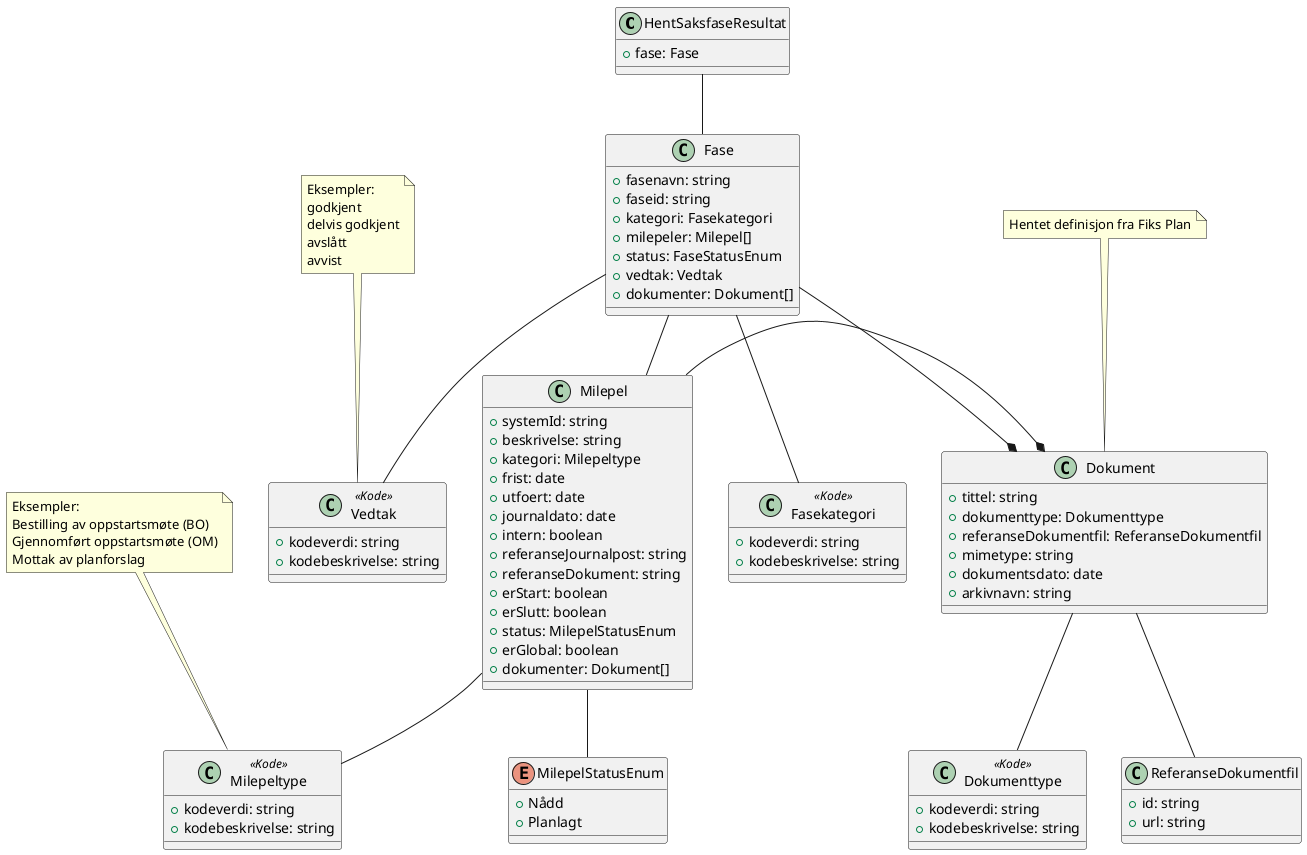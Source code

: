 @startuml

class HentSaksfaseResultat {
    +fase: Fase
}

HentSaksfaseResultat -- Fase

class Fase {
    +fasenavn: string
    +faseid: string
    +kategori: Fasekategori
    +milepeler: Milepel[]
    +status: FaseStatusEnum
    +vedtak: Vedtak
    +dokumenter: Dokument[]
}

Fase -* Dokument
Fase -- Milepel
Fase -- Fasekategori
Fase -- Vedtak

note top of Vedtak : Eksempler:\ngodkjent\ndelvis godkjent\navslått\navvist 

class Vedtak <<Kode>> {
    +kodeverdi: string
    +kodebeskrivelse: string
}

class Fasekategori <<Kode>> {
    +kodeverdi: string
    +kodebeskrivelse: string
}

class Milepel {
    +systemId: string
    +beskrivelse: string
    +kategori: Milepeltype
    +frist: date
    +utfoert: date
    +journaldato: date
    +intern: boolean
    +referanseJournalpost: string
    +referanseDokument: string
    +erStart: boolean
    +erSlutt: boolean
    +status: MilepelStatusEnum
    +erGlobal: boolean
    +dokumenter: Dokument[]
}

Milepel -- Milepeltype

note top of Milepeltype : Eksempler: \nBestilling av oppstartsmøte (BO)\nGjennomført oppstartsmøte (OM)\nMottak av planforslag
 
class Milepeltype <<Kode>> {
    +kodeverdi: string
    +kodebeskrivelse: string
}


Milepel -- MilepelStatusEnum
Milepel -* Dokument

enum MilepelStatusEnum {
    +Nådd
    +Planlagt
}

note top of Dokument : Hentet definisjon fra Fiks Plan

class Dokument {
    +tittel: string
    +dokumenttype: Dokumenttype
    +referanseDokumentfil: ReferanseDokumentfil
    +mimetype: string
    +dokumentsdato: date
    +arkivnavn: string
}

Dokument -- Dokumenttype
Dokument -- ReferanseDokumentfil

class Dokumenttype <<Kode>> {
    +kodeverdi: string
    +kodebeskrivelse: string
}

class ReferanseDokumentfil {
    +id: string
    +url: string
}

@enduml